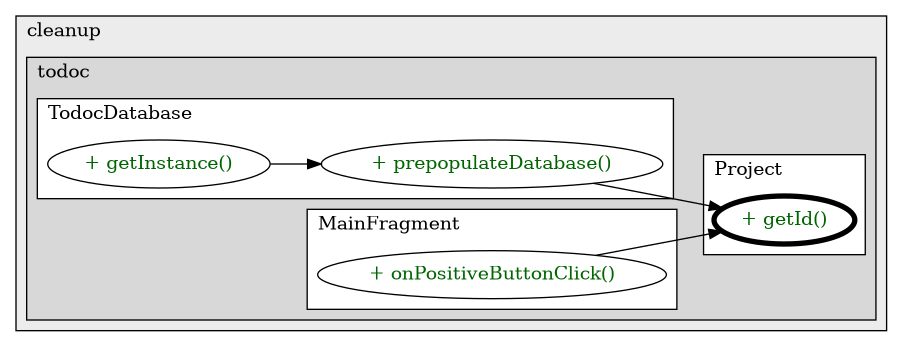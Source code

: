 @startuml

/' diagram meta data start
config=CallConfiguration;
{
  "rootMethod": "com.cleanup.todoc.models.Project#getId()",
  "projectClassification": {
    "searchMode": "OpenProject", // OpenProject, AllProjects
    "includedProjects": "",
    "pathEndKeywords": "*.impl",
    "isClientPath": "",
    "isClientName": "",
    "isTestPath": "",
    "isTestName": "",
    "isMappingPath": "",
    "isMappingName": "",
    "isDataAccessPath": "",
    "isDataAccessName": "",
    "isDataStructurePath": "",
    "isDataStructureName": "",
    "isInterfaceStructuresPath": "",
    "isInterfaceStructuresName": "",
    "isEntryPointPath": "",
    "isEntryPointName": "",
    "treatFinalFieldsAsMandatory": false
  },
  "graphRestriction": {
    "classPackageExcludeFilter": "",
    "classPackageIncludeFilter": "",
    "classNameExcludeFilter": "",
    "classNameIncludeFilter": "",
    "methodNameExcludeFilter": "",
    "methodNameIncludeFilter": "",
    "removeByInheritance": "", // inheritance/annotation based filtering is done in a second step
    "removeByAnnotation": "",
    "removeByClassPackage": "", // cleanup the graph after inheritance/annotation based filtering is done
    "removeByClassName": "",
    "cutMappings": false,
    "cutEnum": true,
    "cutTests": true,
    "cutClient": true,
    "cutDataAccess": true,
    "cutInterfaceStructures": true,
    "cutDataStructures": true,
    "cutGetterAndSetter": true,
    "cutConstructors": true
  },
  "graphTraversal": {
    "forwardDepth": 3,
    "backwardDepth": 3,
    "classPackageExcludeFilter": "",
    "classPackageIncludeFilter": "",
    "classNameExcludeFilter": "",
    "classNameIncludeFilter": "",
    "methodNameExcludeFilter": "",
    "methodNameIncludeFilter": "",
    "hideMappings": false,
    "hideDataStructures": false,
    "hidePrivateMethods": true,
    "hideInterfaceCalls": true, // indirection: implementation -> interface (is hidden) -> implementation
    "onlyShowApplicationEntryPoints": false, // root node is included
    "useMethodCallsForStructureDiagram": "ForwardOnly" // ForwardOnly, BothDirections, No
  },
  "details": {
    "aggregation": "GroupByClass", // ByClass, GroupByClass, None
    "showMethodParametersTypes": false,
    "showMethodParametersNames": false,
    "showMethodReturnType": false,
    "showPackageLevels": 2,
    "showCallOrder": false,
    "edgeMode": "MethodsOnly", // TypesOnly, MethodsOnly, TypesAndMethods, MethodsAndDirectTypeUsage
    "showDetailedClassStructure": false
  },
  "rootClass": "com.cleanup.todoc.models.Project",
  "extensionCallbackMethod": "" // qualified.class.name#methodName - signature: public static String method(String)
}
diagram meta data end '/



digraph g {
    rankdir="LR"
    splines=polyline
    

'nodes 
subgraph cluster_856774308 { 
   	label=cleanup
	labeljust=l
	fillcolor="#ececec"
	style=filled
   
   subgraph cluster_1925994771 { 
   	label=todoc
	labeljust=l
	fillcolor="#d8d8d8"
	style=filled
   
   subgraph cluster_1646619053 { 
   	label=TodocDatabase
	labeljust=l
	fillcolor=white
	style=filled
   
   TodocDatabase1426069251XXXgetInstance1678783089[
	label="+ getInstance()"
	style=filled
	fillcolor=white
	tooltip="TodocDatabase

null"
	fontcolor=darkgreen
];

TodocDatabase1426069251XXXprepopulateDatabase0[
	label="+ prepopulateDatabase()"
	style=filled
	fillcolor=white
	tooltip="TodocDatabase

null"
	fontcolor=darkgreen
];
} 

subgraph cluster_2144438821 { 
   	label=MainFragment
	labeljust=l
	fillcolor=white
	style=filled
   
   MainFragment592173596XXXonPositiveButtonClick1896564559[
	label="+ onPositiveButtonClick()"
	style=filled
	fillcolor=white
	tooltip="MainFragment

null"
	fontcolor=darkgreen
];
} 

subgraph cluster_560272125 { 
   	label=Project
	labeljust=l
	fillcolor=white
	style=filled
   
   Project2050372082XXXgetId0[
	label="+ getId()"
	style=filled
	fillcolor=white
	tooltip="Project

&#10;  Returns the unique identifier of the project.&#10; &#10;  @return the unique identifier of the project&#10; "
	penwidth=4
	fontcolor=darkgreen
];
} 
} 
} 

'edges    
MainFragment592173596XXXonPositiveButtonClick1896564559 -> Project2050372082XXXgetId0;
TodocDatabase1426069251XXXgetInstance1678783089 -> TodocDatabase1426069251XXXprepopulateDatabase0;
TodocDatabase1426069251XXXprepopulateDatabase0 -> Project2050372082XXXgetId0;
    
}
@enduml